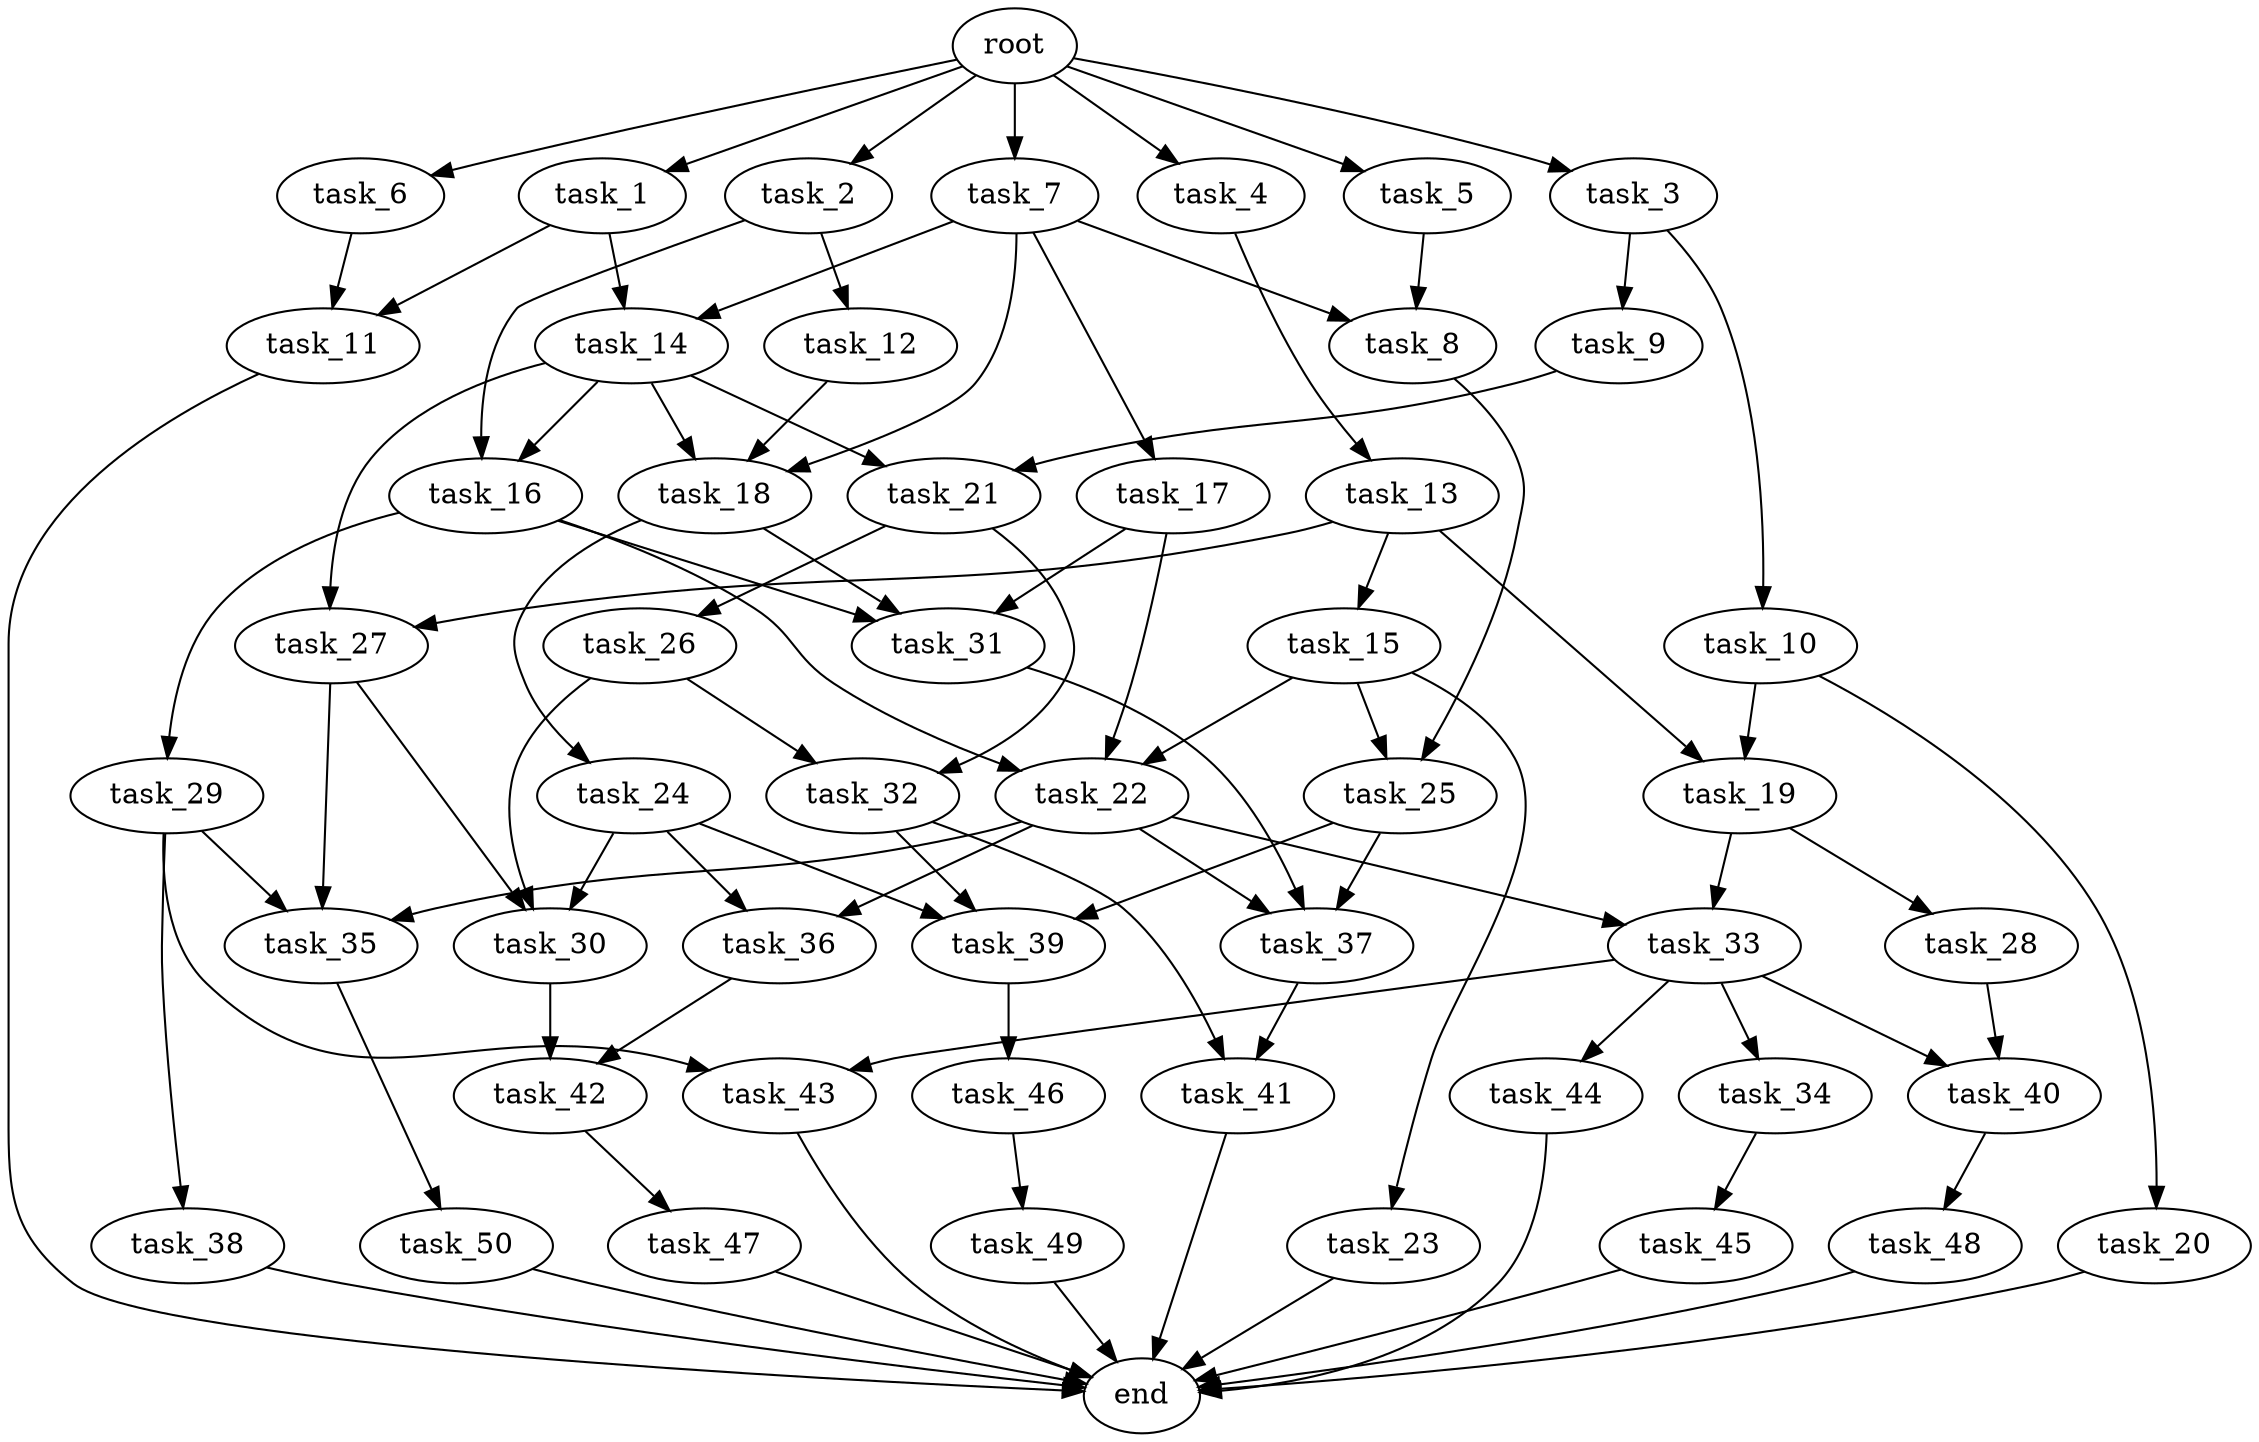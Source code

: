 digraph G {
  root [size="0.000000e+00"];
  task_1 [size="8.066844e+09"];
  task_2 [size="4.677961e+09"];
  task_3 [size="2.041035e+09"];
  task_4 [size="6.715138e+09"];
  task_5 [size="2.215252e+09"];
  task_6 [size="7.429308e+09"];
  task_7 [size="1.678281e+09"];
  task_8 [size="7.358568e+09"];
  task_9 [size="6.568461e+09"];
  task_10 [size="4.612582e+09"];
  task_11 [size="7.198444e+09"];
  task_12 [size="8.268470e+09"];
  task_13 [size="1.700949e+09"];
  task_14 [size="7.297409e+09"];
  task_15 [size="2.851525e+09"];
  task_16 [size="5.050416e+09"];
  task_17 [size="2.679749e+09"];
  task_18 [size="2.139057e+09"];
  task_19 [size="9.796906e+09"];
  task_20 [size="4.261419e+09"];
  task_21 [size="3.914978e+09"];
  task_22 [size="7.969686e+09"];
  task_23 [size="5.803023e+09"];
  task_24 [size="3.348194e+08"];
  task_25 [size="1.047549e+08"];
  task_26 [size="5.487607e+09"];
  task_27 [size="4.308483e+09"];
  task_28 [size="7.200255e+09"];
  task_29 [size="7.272842e+09"];
  task_30 [size="7.478151e+09"];
  task_31 [size="2.079519e+09"];
  task_32 [size="8.588718e+09"];
  task_33 [size="1.543365e+09"];
  task_34 [size="3.096108e+09"];
  task_35 [size="9.239824e+09"];
  task_36 [size="4.473293e+09"];
  task_37 [size="7.688169e+09"];
  task_38 [size="8.865795e+09"];
  task_39 [size="6.279870e+09"];
  task_40 [size="1.977825e+09"];
  task_41 [size="4.690817e+09"];
  task_42 [size="3.574682e+09"];
  task_43 [size="3.631310e+09"];
  task_44 [size="9.394512e+09"];
  task_45 [size="9.145658e+08"];
  task_46 [size="9.917205e+09"];
  task_47 [size="7.949799e+09"];
  task_48 [size="7.869133e+09"];
  task_49 [size="6.163984e+09"];
  task_50 [size="2.330657e+08"];
  end [size="0.000000e+00"];

  root -> task_1 [size="1.000000e-12"];
  root -> task_2 [size="1.000000e-12"];
  root -> task_3 [size="1.000000e-12"];
  root -> task_4 [size="1.000000e-12"];
  root -> task_5 [size="1.000000e-12"];
  root -> task_6 [size="1.000000e-12"];
  root -> task_7 [size="1.000000e-12"];
  task_1 -> task_11 [size="3.599222e+08"];
  task_1 -> task_14 [size="3.648704e+08"];
  task_2 -> task_12 [size="8.268470e+08"];
  task_2 -> task_16 [size="2.525208e+08"];
  task_3 -> task_9 [size="6.568461e+08"];
  task_3 -> task_10 [size="4.612582e+08"];
  task_4 -> task_13 [size="1.700949e+08"];
  task_5 -> task_8 [size="3.679284e+08"];
  task_6 -> task_11 [size="3.599222e+08"];
  task_7 -> task_8 [size="3.679284e+08"];
  task_7 -> task_14 [size="3.648704e+08"];
  task_7 -> task_17 [size="2.679749e+08"];
  task_7 -> task_18 [size="7.130190e+07"];
  task_8 -> task_25 [size="5.237743e+06"];
  task_9 -> task_21 [size="1.957489e+08"];
  task_10 -> task_19 [size="4.898453e+08"];
  task_10 -> task_20 [size="4.261419e+08"];
  task_11 -> end [size="1.000000e-12"];
  task_12 -> task_18 [size="7.130190e+07"];
  task_13 -> task_15 [size="2.851525e+08"];
  task_13 -> task_19 [size="4.898453e+08"];
  task_13 -> task_27 [size="2.154242e+08"];
  task_14 -> task_16 [size="2.525208e+08"];
  task_14 -> task_18 [size="7.130190e+07"];
  task_14 -> task_21 [size="1.957489e+08"];
  task_14 -> task_27 [size="2.154242e+08"];
  task_15 -> task_22 [size="2.656562e+08"];
  task_15 -> task_23 [size="5.803023e+08"];
  task_15 -> task_25 [size="5.237743e+06"];
  task_16 -> task_22 [size="2.656562e+08"];
  task_16 -> task_29 [size="7.272842e+08"];
  task_16 -> task_31 [size="6.931731e+07"];
  task_17 -> task_22 [size="2.656562e+08"];
  task_17 -> task_31 [size="6.931731e+07"];
  task_18 -> task_24 [size="3.348194e+07"];
  task_18 -> task_31 [size="6.931731e+07"];
  task_19 -> task_28 [size="7.200255e+08"];
  task_19 -> task_33 [size="7.716825e+07"];
  task_20 -> end [size="1.000000e-12"];
  task_21 -> task_26 [size="5.487607e+08"];
  task_21 -> task_32 [size="4.294359e+08"];
  task_22 -> task_33 [size="7.716825e+07"];
  task_22 -> task_35 [size="3.079941e+08"];
  task_22 -> task_36 [size="2.236647e+08"];
  task_22 -> task_37 [size="2.562723e+08"];
  task_23 -> end [size="1.000000e-12"];
  task_24 -> task_30 [size="2.492717e+08"];
  task_24 -> task_36 [size="2.236647e+08"];
  task_24 -> task_39 [size="2.093290e+08"];
  task_25 -> task_37 [size="2.562723e+08"];
  task_25 -> task_39 [size="2.093290e+08"];
  task_26 -> task_30 [size="2.492717e+08"];
  task_26 -> task_32 [size="4.294359e+08"];
  task_27 -> task_30 [size="2.492717e+08"];
  task_27 -> task_35 [size="3.079941e+08"];
  task_28 -> task_40 [size="9.889126e+07"];
  task_29 -> task_35 [size="3.079941e+08"];
  task_29 -> task_38 [size="8.865795e+08"];
  task_29 -> task_43 [size="1.815655e+08"];
  task_30 -> task_42 [size="1.787341e+08"];
  task_31 -> task_37 [size="2.562723e+08"];
  task_32 -> task_39 [size="2.093290e+08"];
  task_32 -> task_41 [size="2.345408e+08"];
  task_33 -> task_34 [size="3.096108e+08"];
  task_33 -> task_40 [size="9.889126e+07"];
  task_33 -> task_43 [size="1.815655e+08"];
  task_33 -> task_44 [size="9.394512e+08"];
  task_34 -> task_45 [size="9.145658e+07"];
  task_35 -> task_50 [size="2.330657e+07"];
  task_36 -> task_42 [size="1.787341e+08"];
  task_37 -> task_41 [size="2.345408e+08"];
  task_38 -> end [size="1.000000e-12"];
  task_39 -> task_46 [size="9.917205e+08"];
  task_40 -> task_48 [size="7.869133e+08"];
  task_41 -> end [size="1.000000e-12"];
  task_42 -> task_47 [size="7.949799e+08"];
  task_43 -> end [size="1.000000e-12"];
  task_44 -> end [size="1.000000e-12"];
  task_45 -> end [size="1.000000e-12"];
  task_46 -> task_49 [size="6.163984e+08"];
  task_47 -> end [size="1.000000e-12"];
  task_48 -> end [size="1.000000e-12"];
  task_49 -> end [size="1.000000e-12"];
  task_50 -> end [size="1.000000e-12"];
}
